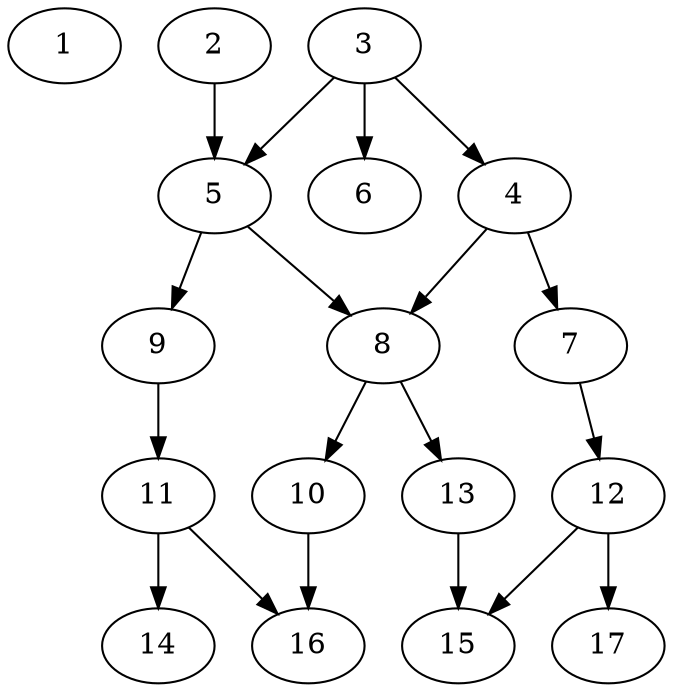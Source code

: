 // DAG (tier=1-easy, mode=data, n=17, ccr=0.306, fat=0.497, density=0.363, regular=0.692, jump=0.044, mindata=1048576, maxdata=8388608)
// DAG automatically generated by daggen at Sun Aug 24 16:33:33 2025
// /home/ermia/Project/Environments/daggen/bin/daggen --dot --ccr 0.306 --fat 0.497 --regular 0.692 --density 0.363 --jump 0.044 --mindata 1048576 --maxdata 8388608 -n 17 
digraph G {
  1 [size="10294803400001132", alpha="0.04", expect_size="5147401700000566"]
  2 [size="67744868277298397184", alpha="0.08", expect_size="33872434138649198592"]
  2 -> 5 [size ="132945687871488"]
  3 [size="8334804944683008000", alpha="0.04", expect_size="4167402472341504000"]
  3 -> 4 [size ="32886698803200"]
  3 -> 5 [size ="32886698803200"]
  3 -> 6 [size ="32886698803200"]
  4 [size="22137096401492728", alpha="0.06", expect_size="11068548200746364"]
  4 -> 7 [size ="541039723020288"]
  4 -> 8 [size ="541039723020288"]
  5 [size="3530472032590364672", alpha="0.08", expect_size="1765236016295182336"]
  5 -> 8 [size ="18548629962752"]
  5 -> 9 [size ="18548629962752"]
  6 [size="4164759144065715", alpha="0.15", expect_size="2082379572032857"]
  7 [size="1913179012997049", alpha="0.10", expect_size="956589506498524"]
  7 -> 12 [size ="44801214906368"]
  8 [size="254666498444886016000", alpha="0.10", expect_size="127333249222443008000"]
  8 -> 10 [size ="321418742988800"]
  8 -> 13 [size ="321418742988800"]
  9 [size="272224231023118912", alpha="0.15", expect_size="136112115511559456"]
  9 -> 11 [size ="98576076111872"]
  10 [size="5201921397220924", alpha="0.09", expect_size="2600960698610462"]
  10 -> 16 [size ="86006753656832"]
  11 [size="8628647308713525248", alpha="0.02", expect_size="4314323654356762624"]
  11 -> 14 [size ="33655170793472"]
  11 -> 16 [size ="33655170793472"]
  12 [size="46390973534645152", alpha="0.04", expect_size="23195486767322576"]
  12 -> 15 [size ="28369609555968"]
  12 -> 17 [size ="28369609555968"]
  13 [size="243156422797201696", alpha="0.02", expect_size="121578211398600848"]
  13 -> 15 [size ="225608223162368"]
  14 [size="4826146644778025", alpha="0.14", expect_size="2413073322389012"]
  15 [size="501747287928602624000", alpha="0.13", expect_size="250873643964301312000"]
  16 [size="477010190784820", alpha="0.07", expect_size="238505095392410"]
  17 [size="12490944749383550", alpha="0.18", expect_size="6245472374691775"]
}